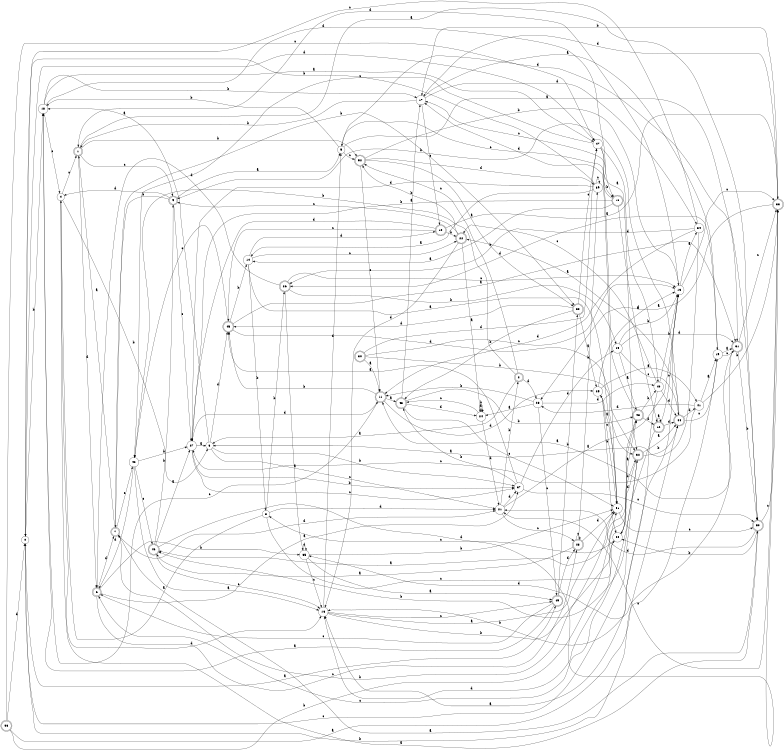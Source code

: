 digraph n43_4 {
__start0 [label="" shape="none"];

rankdir=LR;
size="8,5";

s0 [style="filled", color="black", fillcolor="white" shape="circle", label="0"];
s1 [style="rounded,filled", color="black", fillcolor="white" shape="doublecircle", label="1"];
s2 [style="rounded,filled", color="black", fillcolor="white" shape="doublecircle", label="2"];
s3 [style="filled", color="black", fillcolor="white" shape="circle", label="3"];
s4 [style="filled", color="black", fillcolor="white" shape="circle", label="4"];
s5 [style="filled", color="black", fillcolor="white" shape="circle", label="5"];
s6 [style="rounded,filled", color="black", fillcolor="white" shape="doublecircle", label="6"];
s7 [style="rounded,filled", color="black", fillcolor="white" shape="doublecircle", label="7"];
s8 [style="filled", color="black", fillcolor="white" shape="circle", label="8"];
s9 [style="rounded,filled", color="black", fillcolor="white" shape="doublecircle", label="9"];
s10 [style="rounded,filled", color="black", fillcolor="white" shape="doublecircle", label="10"];
s11 [style="rounded,filled", color="black", fillcolor="white" shape="doublecircle", label="11"];
s12 [style="rounded,filled", color="black", fillcolor="white" shape="doublecircle", label="12"];
s13 [style="filled", color="black", fillcolor="white" shape="circle", label="13"];
s14 [style="filled", color="black", fillcolor="white" shape="circle", label="14"];
s15 [style="rounded,filled", color="black", fillcolor="white" shape="doublecircle", label="15"];
s16 [style="filled", color="black", fillcolor="white" shape="circle", label="16"];
s17 [style="filled", color="black", fillcolor="white" shape="circle", label="17"];
s18 [style="filled", color="black", fillcolor="white" shape="circle", label="18"];
s19 [style="filled", color="black", fillcolor="white" shape="circle", label="19"];
s20 [style="filled", color="black", fillcolor="white" shape="circle", label="20"];
s21 [style="filled", color="black", fillcolor="white" shape="circle", label="21"];
s22 [style="rounded,filled", color="black", fillcolor="white" shape="doublecircle", label="22"];
s23 [style="filled", color="black", fillcolor="white" shape="circle", label="23"];
s24 [style="filled", color="black", fillcolor="white" shape="circle", label="24"];
s25 [style="filled", color="black", fillcolor="white" shape="circle", label="25"];
s26 [style="rounded,filled", color="black", fillcolor="white" shape="doublecircle", label="26"];
s27 [style="filled", color="black", fillcolor="white" shape="circle", label="27"];
s28 [style="rounded,filled", color="black", fillcolor="white" shape="doublecircle", label="28"];
s29 [style="filled", color="black", fillcolor="white" shape="circle", label="29"];
s30 [style="rounded,filled", color="black", fillcolor="white" shape="doublecircle", label="30"];
s31 [style="rounded,filled", color="black", fillcolor="white" shape="doublecircle", label="31"];
s32 [style="rounded,filled", color="black", fillcolor="white" shape="doublecircle", label="32"];
s33 [style="rounded,filled", color="black", fillcolor="white" shape="doublecircle", label="33"];
s34 [style="filled", color="black", fillcolor="white" shape="circle", label="34"];
s35 [style="filled", color="black", fillcolor="white" shape="circle", label="35"];
s36 [style="rounded,filled", color="black", fillcolor="white" shape="doublecircle", label="36"];
s37 [style="filled", color="black", fillcolor="white" shape="circle", label="37"];
s38 [style="rounded,filled", color="black", fillcolor="white" shape="doublecircle", label="38"];
s39 [style="filled", color="black", fillcolor="white" shape="circle", label="39"];
s40 [style="filled", color="black", fillcolor="white" shape="circle", label="40"];
s41 [style="filled", color="black", fillcolor="white" shape="circle", label="41"];
s42 [style="filled", color="black", fillcolor="white" shape="circle", label="42"];
s43 [style="rounded,filled", color="black", fillcolor="white" shape="doublecircle", label="43"];
s44 [style="rounded,filled", color="black", fillcolor="white" shape="doublecircle", label="44"];
s45 [style="rounded,filled", color="black", fillcolor="white" shape="doublecircle", label="45"];
s46 [style="rounded,filled", color="black", fillcolor="white" shape="doublecircle", label="46"];
s47 [style="filled", color="black", fillcolor="white" shape="circle", label="47"];
s48 [style="rounded,filled", color="black", fillcolor="white" shape="doublecircle", label="48"];
s49 [style="rounded,filled", color="black", fillcolor="white" shape="doublecircle", label="49"];
s50 [style="rounded,filled", color="black", fillcolor="white" shape="doublecircle", label="50"];
s51 [style="filled", color="black", fillcolor="white" shape="circle", label="51"];
s52 [style="rounded,filled", color="black", fillcolor="white" shape="doublecircle", label="52"];
s0 -> s49 [label="a"];
s0 -> s18 [label="b"];
s0 -> s32 [label="c"];
s0 -> s47 [label="d"];
s1 -> s50 [label="a"];
s1 -> s52 [label="b"];
s1 -> s9 [label="c"];
s1 -> s6 [label="d"];
s2 -> s3 [label="a"];
s2 -> s42 [label="b"];
s2 -> s52 [label="c"];
s2 -> s23 [label="d"];
s3 -> s18 [label="a"];
s3 -> s37 [label="b"];
s3 -> s21 [label="c"];
s3 -> s45 [label="d"];
s4 -> s50 [label="a"];
s4 -> s3 [label="b"];
s4 -> s1 [label="c"];
s4 -> s16 [label="d"];
s5 -> s50 [label="a"];
s5 -> s18 [label="b"];
s5 -> s52 [label="c"];
s5 -> s31 [label="d"];
s6 -> s37 [label="a"];
s6 -> s35 [label="b"];
s6 -> s28 [label="c"];
s6 -> s7 [label="d"];
s7 -> s1 [label="a"];
s7 -> s38 [label="b"];
s7 -> s42 [label="c"];
s7 -> s21 [label="d"];
s8 -> s4 [label="a"];
s8 -> s26 [label="b"];
s8 -> s20 [label="c"];
s8 -> s21 [label="d"];
s9 -> s5 [label="a"];
s9 -> s7 [label="b"];
s9 -> s27 [label="c"];
s9 -> s4 [label="d"];
s10 -> s33 [label="a"];
s10 -> s22 [label="b"];
s10 -> s45 [label="c"];
s10 -> s27 [label="d"];
s11 -> s43 [label="a"];
s11 -> s45 [label="b"];
s11 -> s18 [label="c"];
s11 -> s25 [label="d"];
s12 -> s12 [label="a"];
s12 -> s46 [label="b"];
s12 -> s13 [label="c"];
s12 -> s44 [label="d"];
s13 -> s34 [label="a"];
s13 -> s16 [label="b"];
s13 -> s33 [label="c"];
s13 -> s1 [label="d"];
s14 -> s51 [label="a"];
s14 -> s8 [label="b"];
s14 -> s22 [label="c"];
s14 -> s10 [label="d"];
s15 -> s14 [label="a"];
s15 -> s27 [label="b"];
s15 -> s17 [label="c"];
s15 -> s12 [label="d"];
s16 -> s51 [label="a"];
s16 -> s48 [label="b"];
s16 -> s49 [label="c"];
s16 -> s5 [label="d"];
s17 -> s19 [label="a"];
s17 -> s1 [label="b"];
s17 -> s10 [label="c"];
s17 -> s34 [label="d"];
s18 -> s47 [label="a"];
s18 -> s17 [label="b"];
s18 -> s4 [label="c"];
s18 -> s15 [label="d"];
s19 -> s31 [label="a"];
s19 -> s0 [label="b"];
s19 -> s31 [label="c"];
s19 -> s26 [label="d"];
s20 -> s48 [label="a"];
s20 -> s32 [label="b"];
s20 -> s8 [label="c"];
s20 -> s16 [label="d"];
s21 -> s13 [label="a"];
s21 -> s2 [label="b"];
s21 -> s28 [label="c"];
s21 -> s37 [label="d"];
s22 -> s24 [label="a"];
s22 -> s52 [label="b"];
s22 -> s9 [label="c"];
s22 -> s16 [label="d"];
s23 -> s24 [label="a"];
s23 -> s11 [label="b"];
s23 -> s49 [label="c"];
s23 -> s40 [label="d"];
s24 -> s24 [label="a"];
s24 -> s24 [label="b"];
s24 -> s43 [label="c"];
s24 -> s21 [label="d"];
s25 -> s41 [label="a"];
s25 -> s20 [label="b"];
s25 -> s51 [label="c"];
s25 -> s13 [label="d"];
s26 -> s35 [label="a"];
s26 -> s29 [label="b"];
s26 -> s13 [label="c"];
s26 -> s6 [label="d"];
s27 -> s3 [label="a"];
s27 -> s37 [label="b"];
s27 -> s37 [label="c"];
s27 -> s11 [label="d"];
s28 -> s46 [label="a"];
s28 -> s39 [label="b"];
s28 -> s28 [label="c"];
s28 -> s51 [label="d"];
s29 -> s48 [label="a"];
s29 -> s13 [label="b"];
s29 -> s44 [label="c"];
s29 -> s31 [label="d"];
s30 -> s11 [label="a"];
s30 -> s32 [label="b"];
s30 -> s13 [label="c"];
s30 -> s47 [label="d"];
s31 -> s11 [label="a"];
s31 -> s50 [label="b"];
s31 -> s33 [label="c"];
s31 -> s35 [label="d"];
s32 -> s44 [label="a"];
s32 -> s44 [label="b"];
s32 -> s6 [label="c"];
s32 -> s20 [label="d"];
s33 -> s23 [label="a"];
s33 -> s17 [label="b"];
s33 -> s21 [label="c"];
s33 -> s17 [label="d"];
s34 -> s3 [label="a"];
s34 -> s26 [label="b"];
s34 -> s0 [label="c"];
s34 -> s11 [label="d"];
s35 -> s49 [label="a"];
s35 -> s51 [label="b"];
s35 -> s16 [label="c"];
s35 -> s35 [label="d"];
s36 -> s44 [label="a"];
s36 -> s51 [label="b"];
s36 -> s47 [label="c"];
s36 -> s0 [label="d"];
s37 -> s45 [label="a"];
s37 -> s43 [label="b"];
s37 -> s50 [label="c"];
s37 -> s29 [label="d"];
s38 -> s25 [label="a"];
s38 -> s43 [label="b"];
s38 -> s47 [label="c"];
s38 -> s45 [label="d"];
s39 -> s14 [label="a"];
s39 -> s0 [label="b"];
s39 -> s39 [label="c"];
s39 -> s27 [label="d"];
s40 -> s16 [label="a"];
s40 -> s13 [label="b"];
s40 -> s22 [label="c"];
s40 -> s44 [label="d"];
s41 -> s19 [label="a"];
s41 -> s33 [label="b"];
s41 -> s27 [label="c"];
s41 -> s23 [label="d"];
s42 -> s16 [label="a"];
s42 -> s27 [label="b"];
s42 -> s46 [label="c"];
s42 -> s6 [label="d"];
s43 -> s17 [label="a"];
s43 -> s48 [label="b"];
s43 -> s51 [label="c"];
s43 -> s24 [label="d"];
s44 -> s22 [label="a"];
s44 -> s9 [label="b"];
s44 -> s19 [label="c"];
s44 -> s41 [label="d"];
s45 -> s31 [label="a"];
s45 -> s14 [label="b"];
s45 -> s42 [label="c"];
s45 -> s32 [label="d"];
s46 -> s27 [label="a"];
s46 -> s9 [label="b"];
s46 -> s16 [label="c"];
s46 -> s33 [label="d"];
s47 -> s32 [label="a"];
s47 -> s15 [label="b"];
s47 -> s42 [label="c"];
s47 -> s40 [label="d"];
s48 -> s46 [label="a"];
s48 -> s40 [label="b"];
s48 -> s5 [label="c"];
s48 -> s12 [label="d"];
s49 -> s18 [label="a"];
s49 -> s38 [label="b"];
s49 -> s6 [label="c"];
s49 -> s28 [label="d"];
s50 -> s7 [label="a"];
s50 -> s20 [label="b"];
s50 -> s33 [label="c"];
s50 -> s21 [label="d"];
s51 -> s25 [label="a"];
s51 -> s7 [label="b"];
s51 -> s50 [label="c"];
s51 -> s17 [label="d"];
s52 -> s38 [label="a"];
s52 -> s13 [label="b"];
s52 -> s11 [label="c"];
s52 -> s39 [label="d"];

}